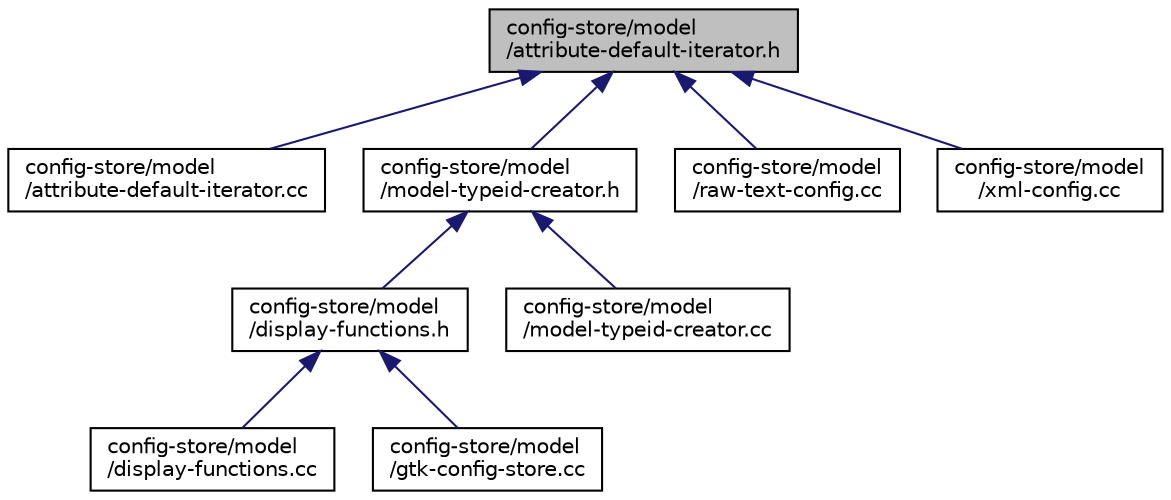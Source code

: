 digraph "config-store/model/attribute-default-iterator.h"
{
  edge [fontname="Helvetica",fontsize="10",labelfontname="Helvetica",labelfontsize="10"];
  node [fontname="Helvetica",fontsize="10",shape=record];
  Node1 [label="config-store/model\l/attribute-default-iterator.h",height=0.2,width=0.4,color="black", fillcolor="grey75", style="filled", fontcolor="black"];
  Node1 -> Node2 [dir="back",color="midnightblue",fontsize="10",style="solid"];
  Node2 [label="config-store/model\l/attribute-default-iterator.cc",height=0.2,width=0.4,color="black", fillcolor="white", style="filled",URL="$d5/dcc/attribute-default-iterator_8cc.html"];
  Node1 -> Node3 [dir="back",color="midnightblue",fontsize="10",style="solid"];
  Node3 [label="config-store/model\l/model-typeid-creator.h",height=0.2,width=0.4,color="black", fillcolor="white", style="filled",URL="$d4/d82/model-typeid-creator_8h.html"];
  Node3 -> Node4 [dir="back",color="midnightblue",fontsize="10",style="solid"];
  Node4 [label="config-store/model\l/display-functions.h",height=0.2,width=0.4,color="black", fillcolor="white", style="filled",URL="$da/d22/display-functions_8h.html"];
  Node4 -> Node5 [dir="back",color="midnightblue",fontsize="10",style="solid"];
  Node5 [label="config-store/model\l/display-functions.cc",height=0.2,width=0.4,color="black", fillcolor="white", style="filled",URL="$d7/d56/display-functions_8cc.html"];
  Node4 -> Node6 [dir="back",color="midnightblue",fontsize="10",style="solid"];
  Node6 [label="config-store/model\l/gtk-config-store.cc",height=0.2,width=0.4,color="black", fillcolor="white", style="filled",URL="$dd/d5f/gtk-config-store_8cc.html"];
  Node3 -> Node7 [dir="back",color="midnightblue",fontsize="10",style="solid"];
  Node7 [label="config-store/model\l/model-typeid-creator.cc",height=0.2,width=0.4,color="black", fillcolor="white", style="filled",URL="$d2/dcd/model-typeid-creator_8cc.html"];
  Node1 -> Node8 [dir="back",color="midnightblue",fontsize="10",style="solid"];
  Node8 [label="config-store/model\l/raw-text-config.cc",height=0.2,width=0.4,color="black", fillcolor="white", style="filled",URL="$d2/df2/raw-text-config_8cc.html"];
  Node1 -> Node9 [dir="back",color="midnightblue",fontsize="10",style="solid"];
  Node9 [label="config-store/model\l/xml-config.cc",height=0.2,width=0.4,color="black", fillcolor="white", style="filled",URL="$d7/d86/xml-config_8cc.html"];
}
